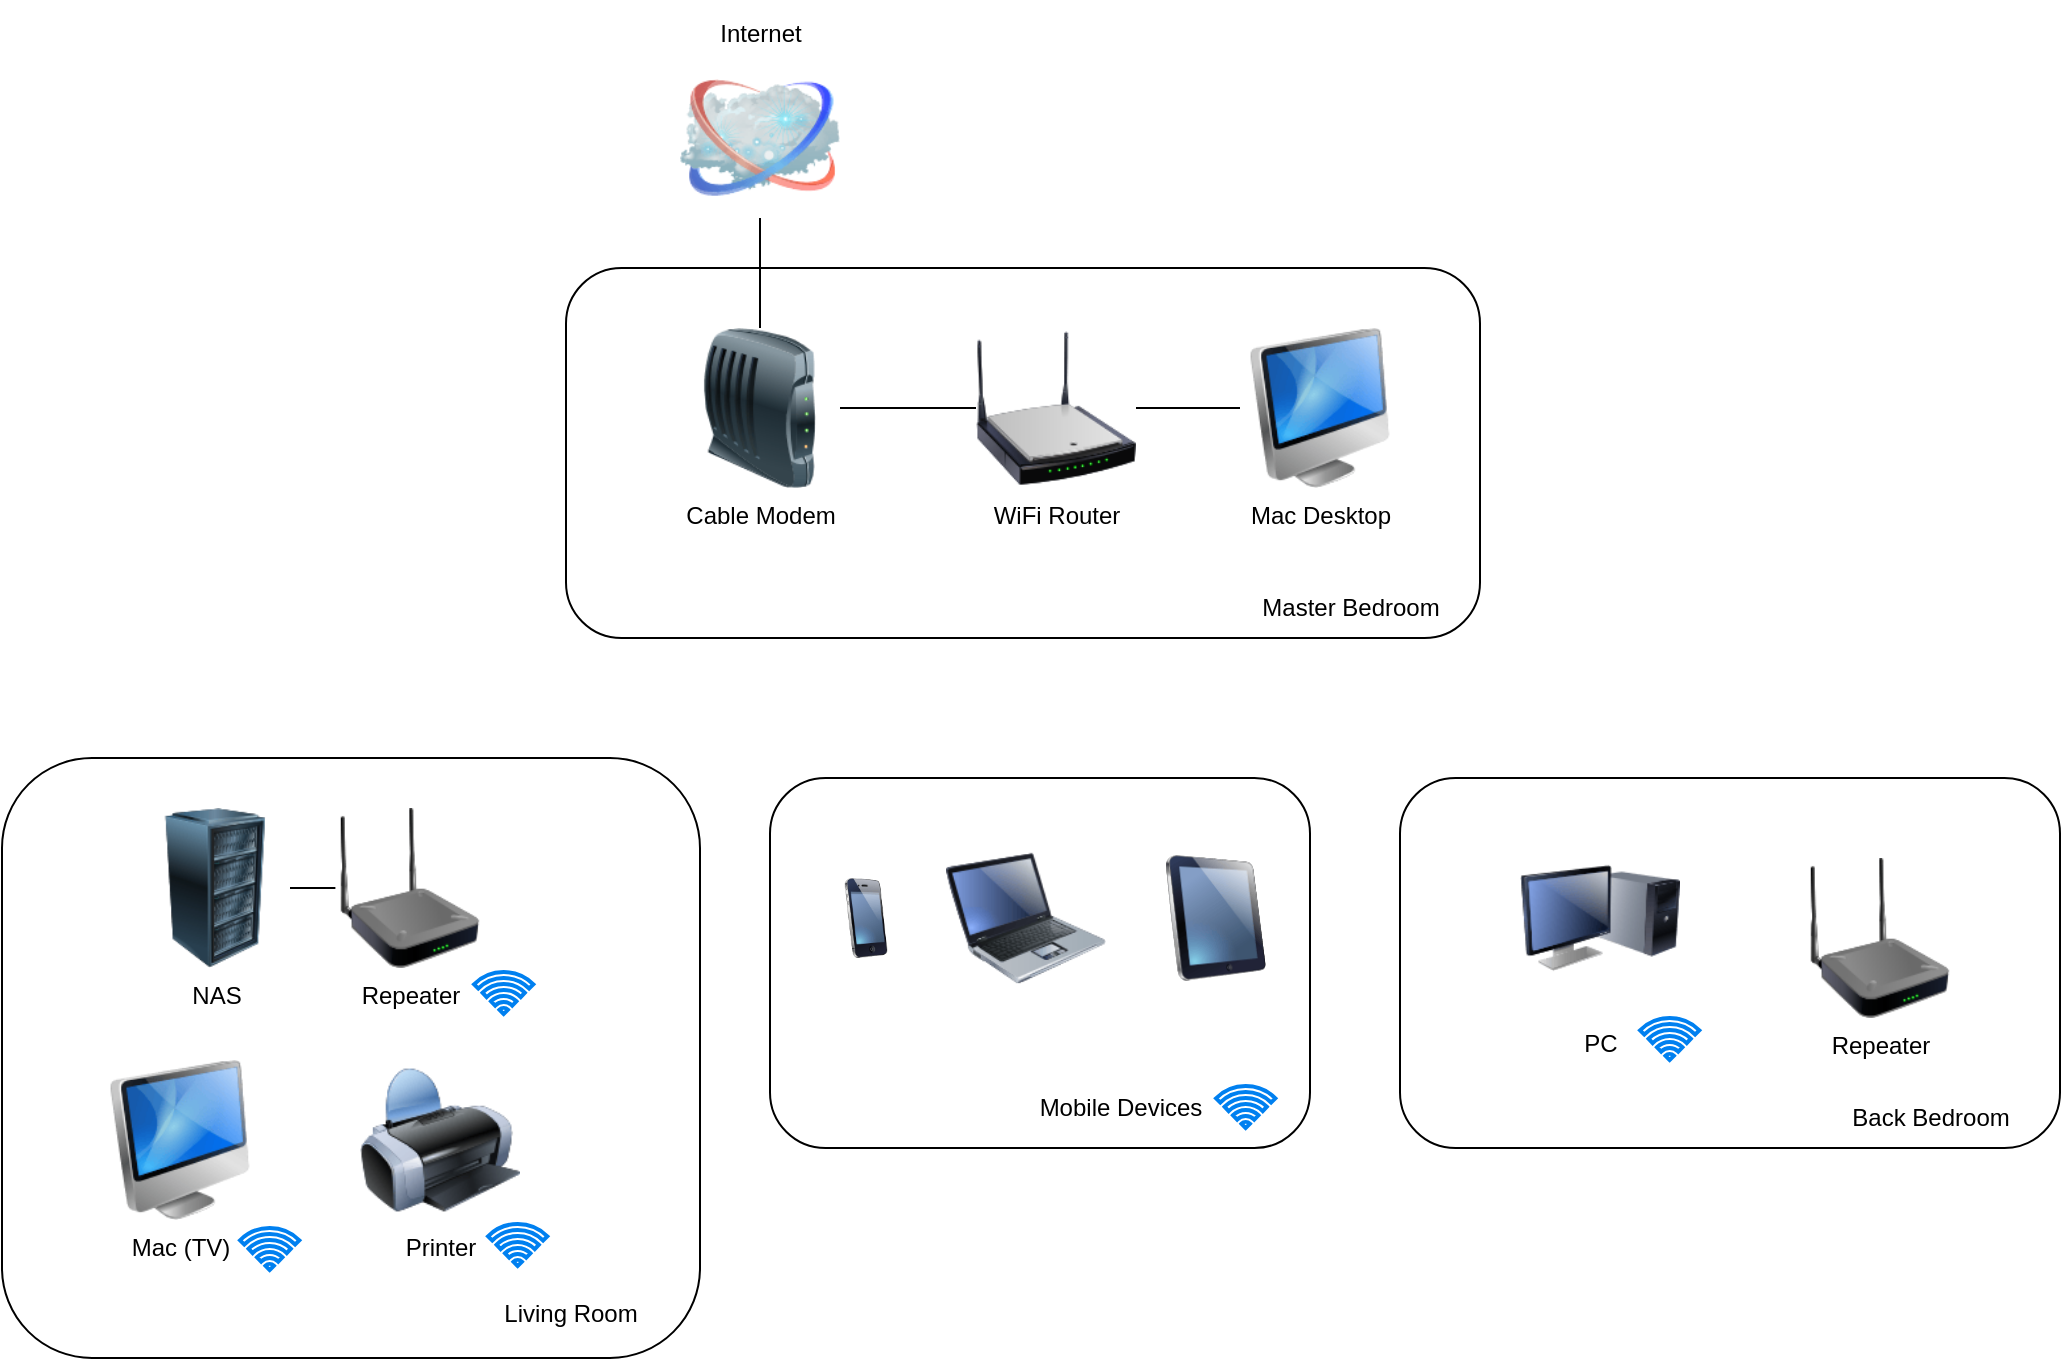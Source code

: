 <mxfile>
    <diagram name="Page-1" id="55a83fd1-7818-8e21-69c5-c3457e3827bb">
        <mxGraphModel dx="1518" dy="1079" grid="1" gridSize="10" guides="1" tooltips="1" connect="1" arrows="1" fold="1" page="1" pageScale="1" pageWidth="1100" pageHeight="850" background="none" math="0" shadow="0">
            <root>
                <mxCell id="0"/>
                <mxCell id="1" parent="0"/>
                <mxCell id="p3r5kPYym-JGw_j5Ew_W-24" value="" style="rounded=1;whiteSpace=wrap;html=1;" parent="1" vertex="1">
                    <mxGeometry x="730" y="390" width="330" height="185" as="geometry"/>
                </mxCell>
                <mxCell id="p3r5kPYym-JGw_j5Ew_W-23" value="" style="rounded=1;whiteSpace=wrap;html=1;" parent="1" vertex="1">
                    <mxGeometry x="31" y="380" width="349" height="300" as="geometry"/>
                </mxCell>
                <mxCell id="p3r5kPYym-JGw_j5Ew_W-22" value="" style="rounded=1;whiteSpace=wrap;html=1;" parent="1" vertex="1">
                    <mxGeometry x="313" y="135" width="457" height="185" as="geometry"/>
                </mxCell>
                <mxCell id="p3r5kPYym-JGw_j5Ew_W-21" value="" style="rounded=1;whiteSpace=wrap;html=1;" parent="1" vertex="1">
                    <mxGeometry x="415" y="390" width="270" height="185" as="geometry"/>
                </mxCell>
                <mxCell id="69ecfefc5c41e42c-2" value="&lt;font style=&quot;font-size: 12px;&quot;&gt;Internet&lt;/font&gt;" style="image;html=1;image=img/lib/clip_art/networking/Cloud_128x128.png;rounded=1;shadow=0;comic=0;strokeWidth=2;fontSize=22;labelPosition=center;verticalLabelPosition=top;align=center;verticalAlign=bottom;" parent="1" vertex="1">
                    <mxGeometry x="370" y="30" width="80" height="80" as="geometry"/>
                </mxCell>
                <mxCell id="69ecfefc5c41e42c-5" value="&lt;font style=&quot;font-size: 12px;&quot;&gt;PC&lt;/font&gt;" style="image;html=1;image=img/lib/clip_art/computers/Monitor_Tower_128x128.png;rounded=1;shadow=0;comic=0;strokeWidth=2;fontSize=22" parent="1" vertex="1">
                    <mxGeometry x="790" y="420" width="80" height="80" as="geometry"/>
                </mxCell>
                <mxCell id="p3r5kPYym-JGw_j5Ew_W-2" value="Repeater" style="image;html=1;image=img/lib/clip_art/networking/Repeater_128x128.png" parent="1" vertex="1">
                    <mxGeometry x="930" y="430" width="80" height="80" as="geometry"/>
                </mxCell>
                <mxCell id="p3r5kPYym-JGw_j5Ew_W-4" value="Mac Desktop" style="image;html=1;image=img/lib/clip_art/computers/iMac_128x128.png" parent="1" vertex="1">
                    <mxGeometry x="650" y="165" width="80" height="80" as="geometry"/>
                </mxCell>
                <mxCell id="p3r5kPYym-JGw_j5Ew_W-26" value="" style="edgeStyle=orthogonalEdgeStyle;rounded=0;orthogonalLoop=1;jettySize=auto;html=1;endArrow=none;endFill=0;" parent="1" source="p3r5kPYym-JGw_j5Ew_W-5" target="69ecfefc5c41e42c-2" edge="1">
                    <mxGeometry relative="1" as="geometry"/>
                </mxCell>
                <mxCell id="p3r5kPYym-JGw_j5Ew_W-27" value="" style="edgeStyle=orthogonalEdgeStyle;rounded=0;orthogonalLoop=1;jettySize=auto;html=1;endArrow=none;endFill=0;" parent="1" source="p3r5kPYym-JGw_j5Ew_W-5" target="p3r5kPYym-JGw_j5Ew_W-7" edge="1">
                    <mxGeometry relative="1" as="geometry"/>
                </mxCell>
                <mxCell id="p3r5kPYym-JGw_j5Ew_W-5" value="Cable Modem" style="image;html=1;image=img/lib/clip_art/networking/Modem_128x128.png" parent="1" vertex="1">
                    <mxGeometry x="370" y="165" width="80" height="80" as="geometry"/>
                </mxCell>
                <mxCell id="p3r5kPYym-JGw_j5Ew_W-28" value="" style="edgeStyle=orthogonalEdgeStyle;rounded=0;orthogonalLoop=1;jettySize=auto;html=1;endArrow=none;endFill=0;" parent="1" source="p3r5kPYym-JGw_j5Ew_W-7" target="p3r5kPYym-JGw_j5Ew_W-4" edge="1">
                    <mxGeometry relative="1" as="geometry"/>
                </mxCell>
                <mxCell id="p3r5kPYym-JGw_j5Ew_W-7" value="WiFi Router" style="image;html=1;image=img/lib/clip_art/networking/Wireless_Router_N_128x128.png" parent="1" vertex="1">
                    <mxGeometry x="518" y="165" width="80" height="80" as="geometry"/>
                </mxCell>
                <mxCell id="p3r5kPYym-JGw_j5Ew_W-8" value="Repeater" style="image;html=1;image=img/lib/clip_art/networking/Repeater_128x128.png" parent="1" vertex="1">
                    <mxGeometry x="195" y="405" width="80" height="80" as="geometry"/>
                </mxCell>
                <mxCell id="p3r5kPYym-JGw_j5Ew_W-9" value="Printer" style="image;html=1;image=img/lib/clip_art/computers/Printer_128x128.png" parent="1" vertex="1">
                    <mxGeometry x="210" y="531" width="80" height="80" as="geometry"/>
                </mxCell>
                <mxCell id="p3r5kPYym-JGw_j5Ew_W-30" value="" style="edgeStyle=orthogonalEdgeStyle;rounded=0;orthogonalLoop=1;jettySize=auto;html=1;endArrow=none;endFill=0;" parent="1" source="p3r5kPYym-JGw_j5Ew_W-10" target="p3r5kPYym-JGw_j5Ew_W-8" edge="1">
                    <mxGeometry relative="1" as="geometry"/>
                </mxCell>
                <mxCell id="p3r5kPYym-JGw_j5Ew_W-10" value="NAS" style="image;html=1;image=img/lib/clip_art/computers/Server_Rack_128x128.png" parent="1" vertex="1">
                    <mxGeometry x="97.7" y="405" width="80" height="80" as="geometry"/>
                </mxCell>
                <mxCell id="p3r5kPYym-JGw_j5Ew_W-12" value="" style="image;html=1;image=img/lib/clip_art/computers/Laptop_128x128.png" parent="1" vertex="1">
                    <mxGeometry x="503" y="420" width="80" height="80" as="geometry"/>
                </mxCell>
                <mxCell id="p3r5kPYym-JGw_j5Ew_W-13" value="" style="image;html=1;image=img/lib/clip_art/telecommunication/iPhone_128x128.png" parent="1" vertex="1">
                    <mxGeometry x="438" y="440" width="50" height="40" as="geometry"/>
                </mxCell>
                <mxCell id="p3r5kPYym-JGw_j5Ew_W-14" value="" style="image;html=1;image=img/lib/clip_art/computers/iPad_128x128.png" parent="1" vertex="1">
                    <mxGeometry x="613" y="425" width="50" height="70" as="geometry"/>
                </mxCell>
                <mxCell id="p3r5kPYym-JGw_j5Ew_W-16" value="Mobile Devices" style="text;html=1;align=center;verticalAlign=middle;resizable=0;points=[];autosize=1;strokeColor=none;fillColor=none;" parent="1" vertex="1">
                    <mxGeometry x="540" y="540" width="100" height="30" as="geometry"/>
                </mxCell>
                <mxCell id="p3r5kPYym-JGw_j5Ew_W-17" value="" style="html=1;verticalLabelPosition=bottom;align=center;labelBackgroundColor=#ffffff;verticalAlign=top;strokeWidth=2;strokeColor=#0080F0;shadow=0;dashed=0;shape=mxgraph.ios7.icons.wifi;pointerEvents=1" parent="1" vertex="1">
                    <mxGeometry x="638" y="544" width="29.7" height="21" as="geometry"/>
                </mxCell>
                <mxCell id="p3r5kPYym-JGw_j5Ew_W-18" value="" style="html=1;verticalLabelPosition=bottom;align=center;labelBackgroundColor=#ffffff;verticalAlign=top;strokeWidth=2;strokeColor=#0080F0;shadow=0;dashed=0;shape=mxgraph.ios7.icons.wifi;pointerEvents=1" parent="1" vertex="1">
                    <mxGeometry x="850" y="510" width="29.7" height="21" as="geometry"/>
                </mxCell>
                <mxCell id="p3r5kPYym-JGw_j5Ew_W-19" value="" style="html=1;verticalLabelPosition=bottom;align=center;labelBackgroundColor=#ffffff;verticalAlign=top;strokeWidth=2;strokeColor=#0080F0;shadow=0;dashed=0;shape=mxgraph.ios7.icons.wifi;pointerEvents=1" parent="1" vertex="1">
                    <mxGeometry x="274" y="613" width="29.7" height="21" as="geometry"/>
                </mxCell>
                <mxCell id="p3r5kPYym-JGw_j5Ew_W-20" value="" style="html=1;verticalLabelPosition=bottom;align=center;labelBackgroundColor=#ffffff;verticalAlign=top;strokeWidth=2;strokeColor=#0080F0;shadow=0;dashed=0;shape=mxgraph.ios7.icons.wifi;pointerEvents=1" parent="1" vertex="1">
                    <mxGeometry x="267" y="487" width="29.7" height="21" as="geometry"/>
                </mxCell>
                <mxCell id="p3r5kPYym-JGw_j5Ew_W-34" value="Master Bedroom" style="text;html=1;align=center;verticalAlign=middle;resizable=0;points=[];autosize=1;strokeColor=none;fillColor=none;" parent="1" vertex="1">
                    <mxGeometry x="650" y="290" width="110" height="30" as="geometry"/>
                </mxCell>
                <mxCell id="p3r5kPYym-JGw_j5Ew_W-35" value="Living Room" style="text;html=1;align=center;verticalAlign=middle;resizable=0;points=[];autosize=1;strokeColor=none;fillColor=none;" parent="1" vertex="1">
                    <mxGeometry x="270" y="643" width="90" height="30" as="geometry"/>
                </mxCell>
                <mxCell id="p3r5kPYym-JGw_j5Ew_W-36" value="Back Bedroom" style="text;html=1;align=center;verticalAlign=middle;resizable=0;points=[];autosize=1;strokeColor=none;fillColor=none;" parent="1" vertex="1">
                    <mxGeometry x="945" y="545" width="100" height="30" as="geometry"/>
                </mxCell>
                <mxCell id="2" value="Mac (TV)" style="image;html=1;image=img/lib/clip_art/computers/iMac_128x128.png" vertex="1" parent="1">
                    <mxGeometry x="80" y="531" width="80" height="80" as="geometry"/>
                </mxCell>
                <mxCell id="3" value="" style="html=1;verticalLabelPosition=bottom;align=center;labelBackgroundColor=#ffffff;verticalAlign=top;strokeWidth=2;strokeColor=#0080F0;shadow=0;dashed=0;shape=mxgraph.ios7.icons.wifi;pointerEvents=1" vertex="1" parent="1">
                    <mxGeometry x="150" y="615" width="29.7" height="21" as="geometry"/>
                </mxCell>
            </root>
        </mxGraphModel>
    </diagram>
</mxfile>
